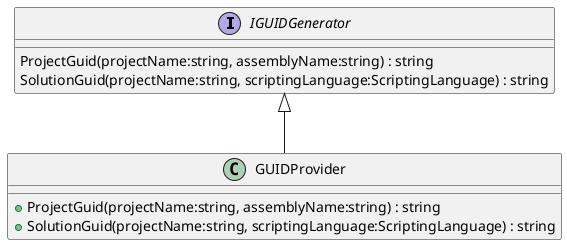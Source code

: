 @startuml
interface IGUIDGenerator {
    ProjectGuid(projectName:string, assemblyName:string) : string
    SolutionGuid(projectName:string, scriptingLanguage:ScriptingLanguage) : string
}
class GUIDProvider {
    + ProjectGuid(projectName:string, assemblyName:string) : string
    + SolutionGuid(projectName:string, scriptingLanguage:ScriptingLanguage) : string
}
IGUIDGenerator <|-- GUIDProvider
@enduml
